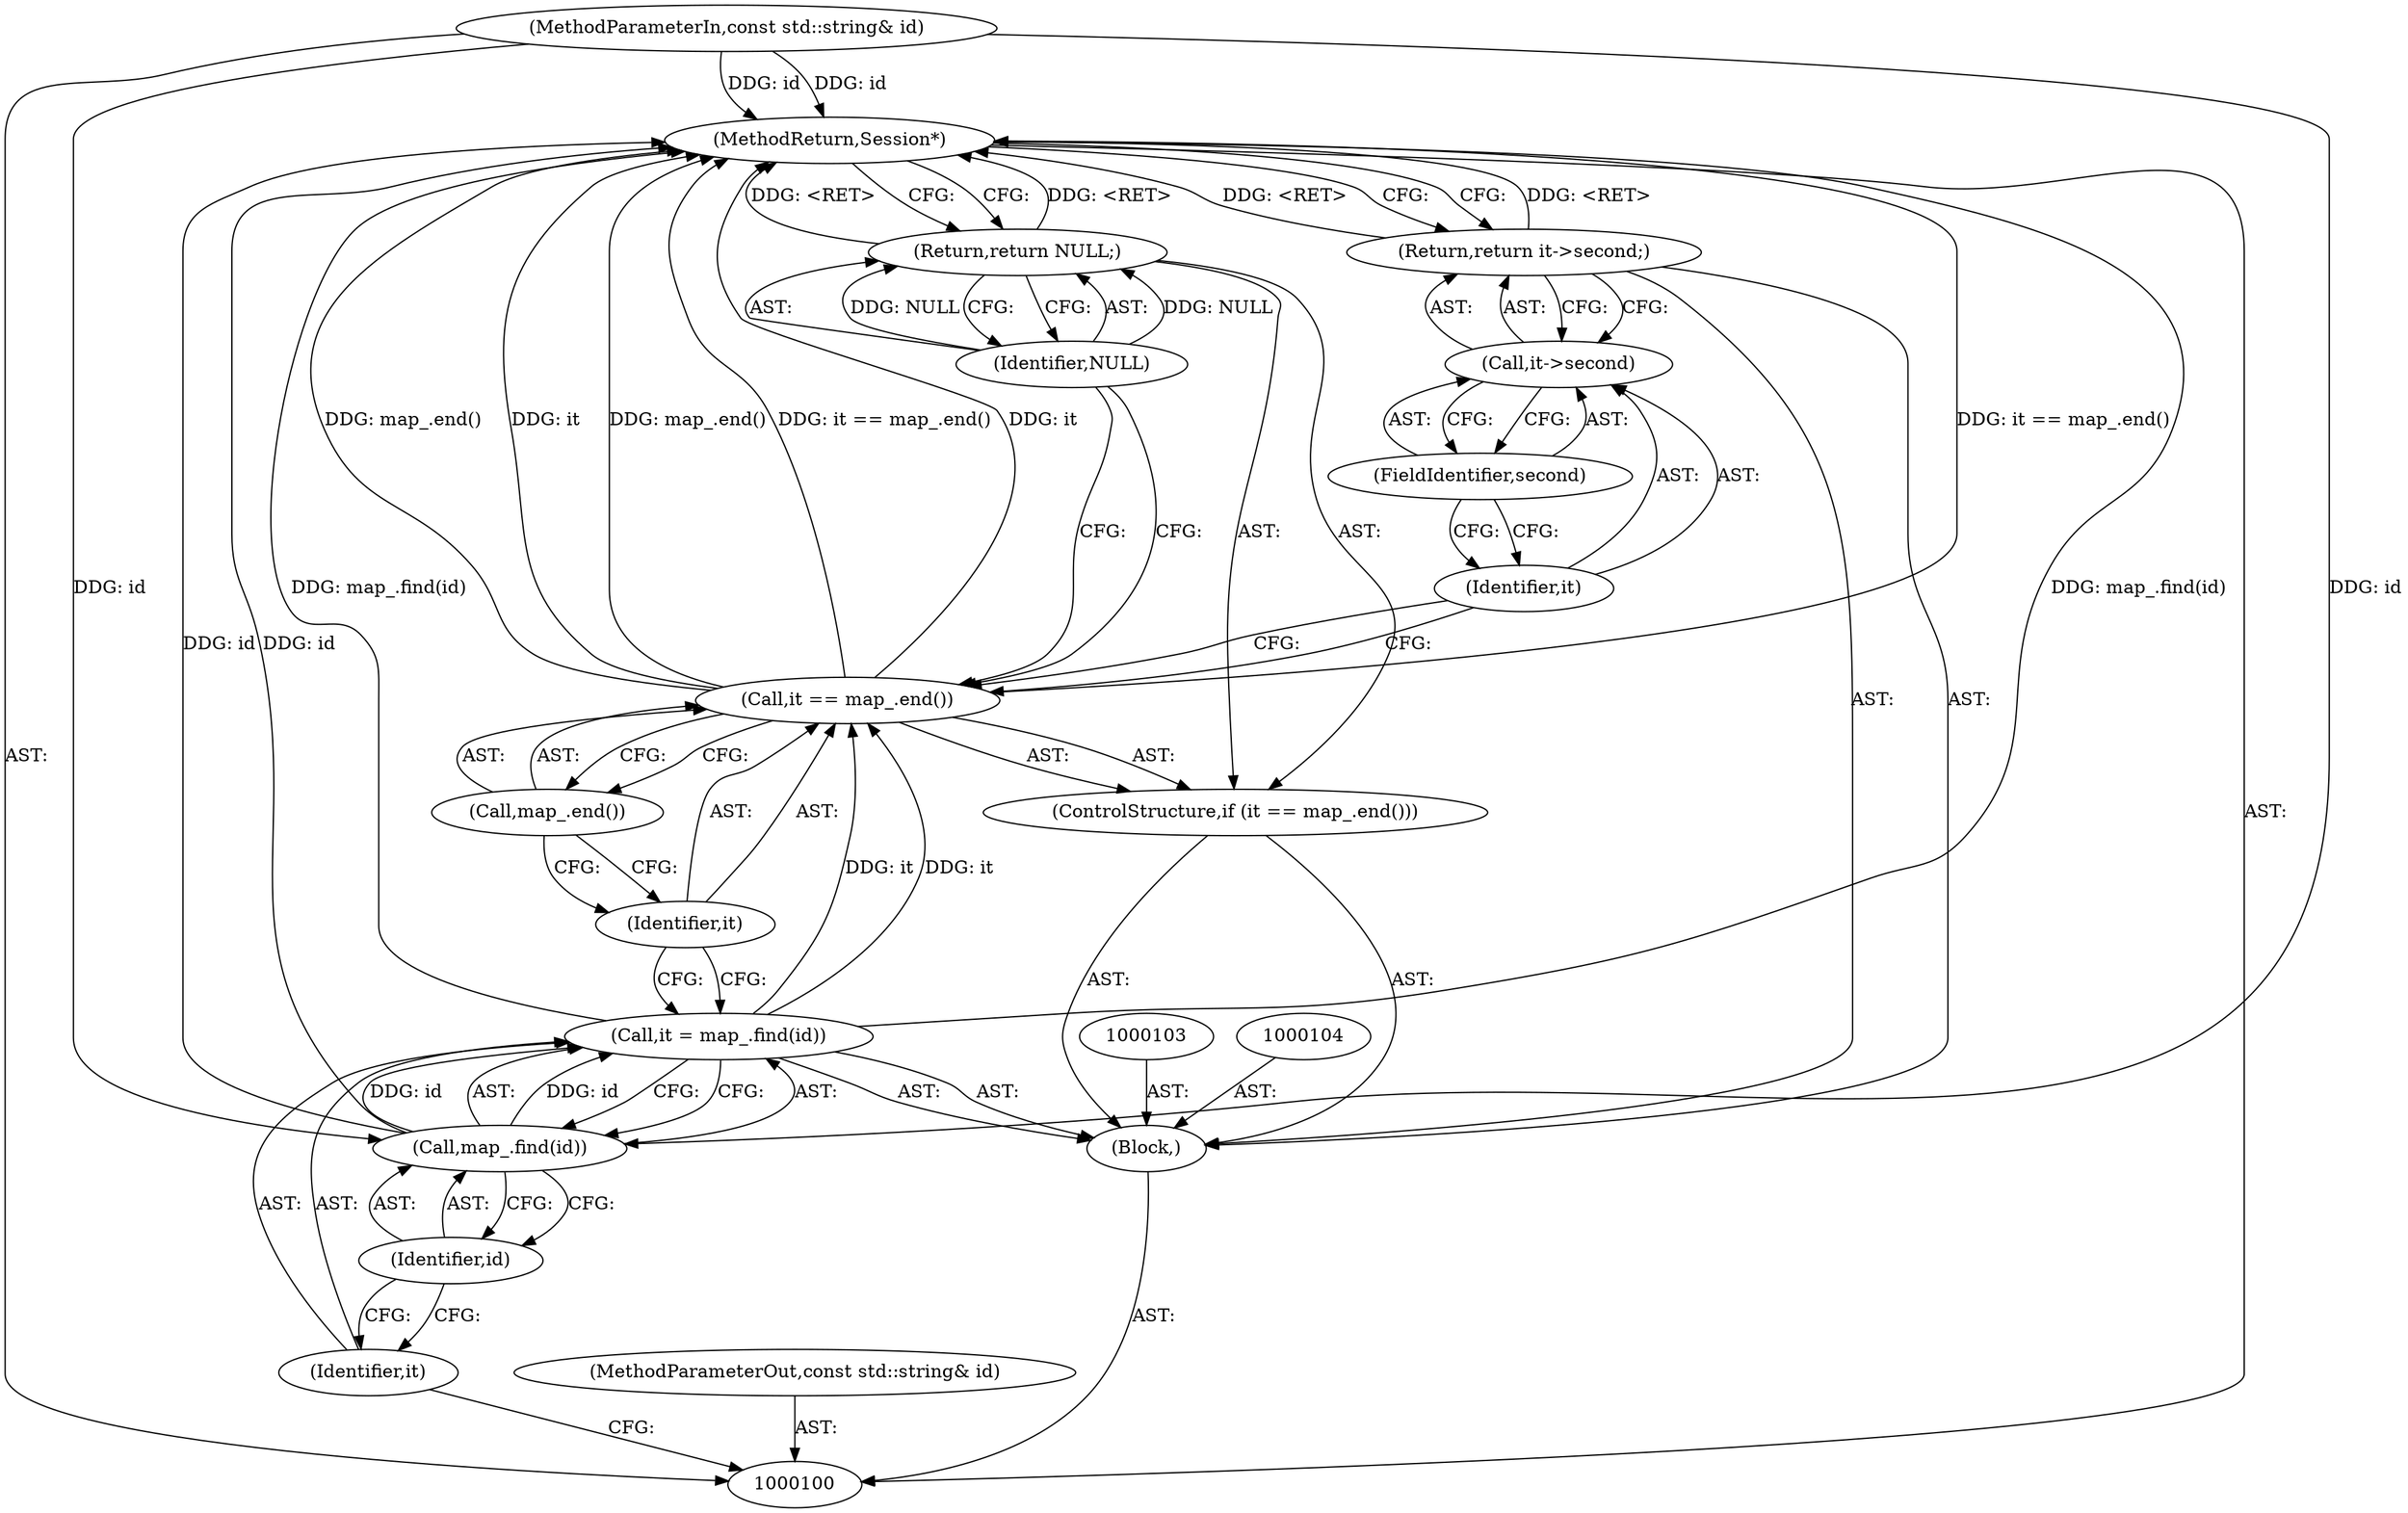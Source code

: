 digraph "0_Chrome_4ab22cfc619ee8ff17a8c50e289ec3b30731ceba_11" {
"1000119" [label="(MethodReturn,Session*)"];
"1000101" [label="(MethodParameterIn,const std::string& id)"];
"1000149" [label="(MethodParameterOut,const std::string& id)"];
"1000102" [label="(Block,)"];
"1000108" [label="(Identifier,id)"];
"1000105" [label="(Call,it = map_.find(id))"];
"1000106" [label="(Identifier,it)"];
"1000107" [label="(Call,map_.find(id))"];
"1000112" [label="(Call,map_.end())"];
"1000109" [label="(ControlStructure,if (it == map_.end()))"];
"1000110" [label="(Call,it == map_.end())"];
"1000111" [label="(Identifier,it)"];
"1000114" [label="(Identifier,NULL)"];
"1000113" [label="(Return,return NULL;)"];
"1000116" [label="(Call,it->second)"];
"1000117" [label="(Identifier,it)"];
"1000118" [label="(FieldIdentifier,second)"];
"1000115" [label="(Return,return it->second;)"];
"1000119" -> "1000100"  [label="AST: "];
"1000119" -> "1000113"  [label="CFG: "];
"1000119" -> "1000115"  [label="CFG: "];
"1000107" -> "1000119"  [label="DDG: id"];
"1000105" -> "1000119"  [label="DDG: map_.find(id)"];
"1000110" -> "1000119"  [label="DDG: map_.end()"];
"1000110" -> "1000119"  [label="DDG: it"];
"1000110" -> "1000119"  [label="DDG: it == map_.end()"];
"1000101" -> "1000119"  [label="DDG: id"];
"1000115" -> "1000119"  [label="DDG: <RET>"];
"1000113" -> "1000119"  [label="DDG: <RET>"];
"1000101" -> "1000100"  [label="AST: "];
"1000101" -> "1000119"  [label="DDG: id"];
"1000101" -> "1000107"  [label="DDG: id"];
"1000149" -> "1000100"  [label="AST: "];
"1000102" -> "1000100"  [label="AST: "];
"1000103" -> "1000102"  [label="AST: "];
"1000104" -> "1000102"  [label="AST: "];
"1000105" -> "1000102"  [label="AST: "];
"1000109" -> "1000102"  [label="AST: "];
"1000115" -> "1000102"  [label="AST: "];
"1000108" -> "1000107"  [label="AST: "];
"1000108" -> "1000106"  [label="CFG: "];
"1000107" -> "1000108"  [label="CFG: "];
"1000105" -> "1000102"  [label="AST: "];
"1000105" -> "1000107"  [label="CFG: "];
"1000106" -> "1000105"  [label="AST: "];
"1000107" -> "1000105"  [label="AST: "];
"1000111" -> "1000105"  [label="CFG: "];
"1000105" -> "1000119"  [label="DDG: map_.find(id)"];
"1000107" -> "1000105"  [label="DDG: id"];
"1000105" -> "1000110"  [label="DDG: it"];
"1000106" -> "1000105"  [label="AST: "];
"1000106" -> "1000100"  [label="CFG: "];
"1000108" -> "1000106"  [label="CFG: "];
"1000107" -> "1000105"  [label="AST: "];
"1000107" -> "1000108"  [label="CFG: "];
"1000108" -> "1000107"  [label="AST: "];
"1000105" -> "1000107"  [label="CFG: "];
"1000107" -> "1000119"  [label="DDG: id"];
"1000107" -> "1000105"  [label="DDG: id"];
"1000101" -> "1000107"  [label="DDG: id"];
"1000112" -> "1000110"  [label="AST: "];
"1000112" -> "1000111"  [label="CFG: "];
"1000110" -> "1000112"  [label="CFG: "];
"1000109" -> "1000102"  [label="AST: "];
"1000110" -> "1000109"  [label="AST: "];
"1000113" -> "1000109"  [label="AST: "];
"1000110" -> "1000109"  [label="AST: "];
"1000110" -> "1000112"  [label="CFG: "];
"1000111" -> "1000110"  [label="AST: "];
"1000112" -> "1000110"  [label="AST: "];
"1000114" -> "1000110"  [label="CFG: "];
"1000117" -> "1000110"  [label="CFG: "];
"1000110" -> "1000119"  [label="DDG: map_.end()"];
"1000110" -> "1000119"  [label="DDG: it"];
"1000110" -> "1000119"  [label="DDG: it == map_.end()"];
"1000105" -> "1000110"  [label="DDG: it"];
"1000111" -> "1000110"  [label="AST: "];
"1000111" -> "1000105"  [label="CFG: "];
"1000112" -> "1000111"  [label="CFG: "];
"1000114" -> "1000113"  [label="AST: "];
"1000114" -> "1000110"  [label="CFG: "];
"1000113" -> "1000114"  [label="CFG: "];
"1000114" -> "1000113"  [label="DDG: NULL"];
"1000113" -> "1000109"  [label="AST: "];
"1000113" -> "1000114"  [label="CFG: "];
"1000114" -> "1000113"  [label="AST: "];
"1000119" -> "1000113"  [label="CFG: "];
"1000113" -> "1000119"  [label="DDG: <RET>"];
"1000114" -> "1000113"  [label="DDG: NULL"];
"1000116" -> "1000115"  [label="AST: "];
"1000116" -> "1000118"  [label="CFG: "];
"1000117" -> "1000116"  [label="AST: "];
"1000118" -> "1000116"  [label="AST: "];
"1000115" -> "1000116"  [label="CFG: "];
"1000117" -> "1000116"  [label="AST: "];
"1000117" -> "1000110"  [label="CFG: "];
"1000118" -> "1000117"  [label="CFG: "];
"1000118" -> "1000116"  [label="AST: "];
"1000118" -> "1000117"  [label="CFG: "];
"1000116" -> "1000118"  [label="CFG: "];
"1000115" -> "1000102"  [label="AST: "];
"1000115" -> "1000116"  [label="CFG: "];
"1000116" -> "1000115"  [label="AST: "];
"1000119" -> "1000115"  [label="CFG: "];
"1000115" -> "1000119"  [label="DDG: <RET>"];
}
